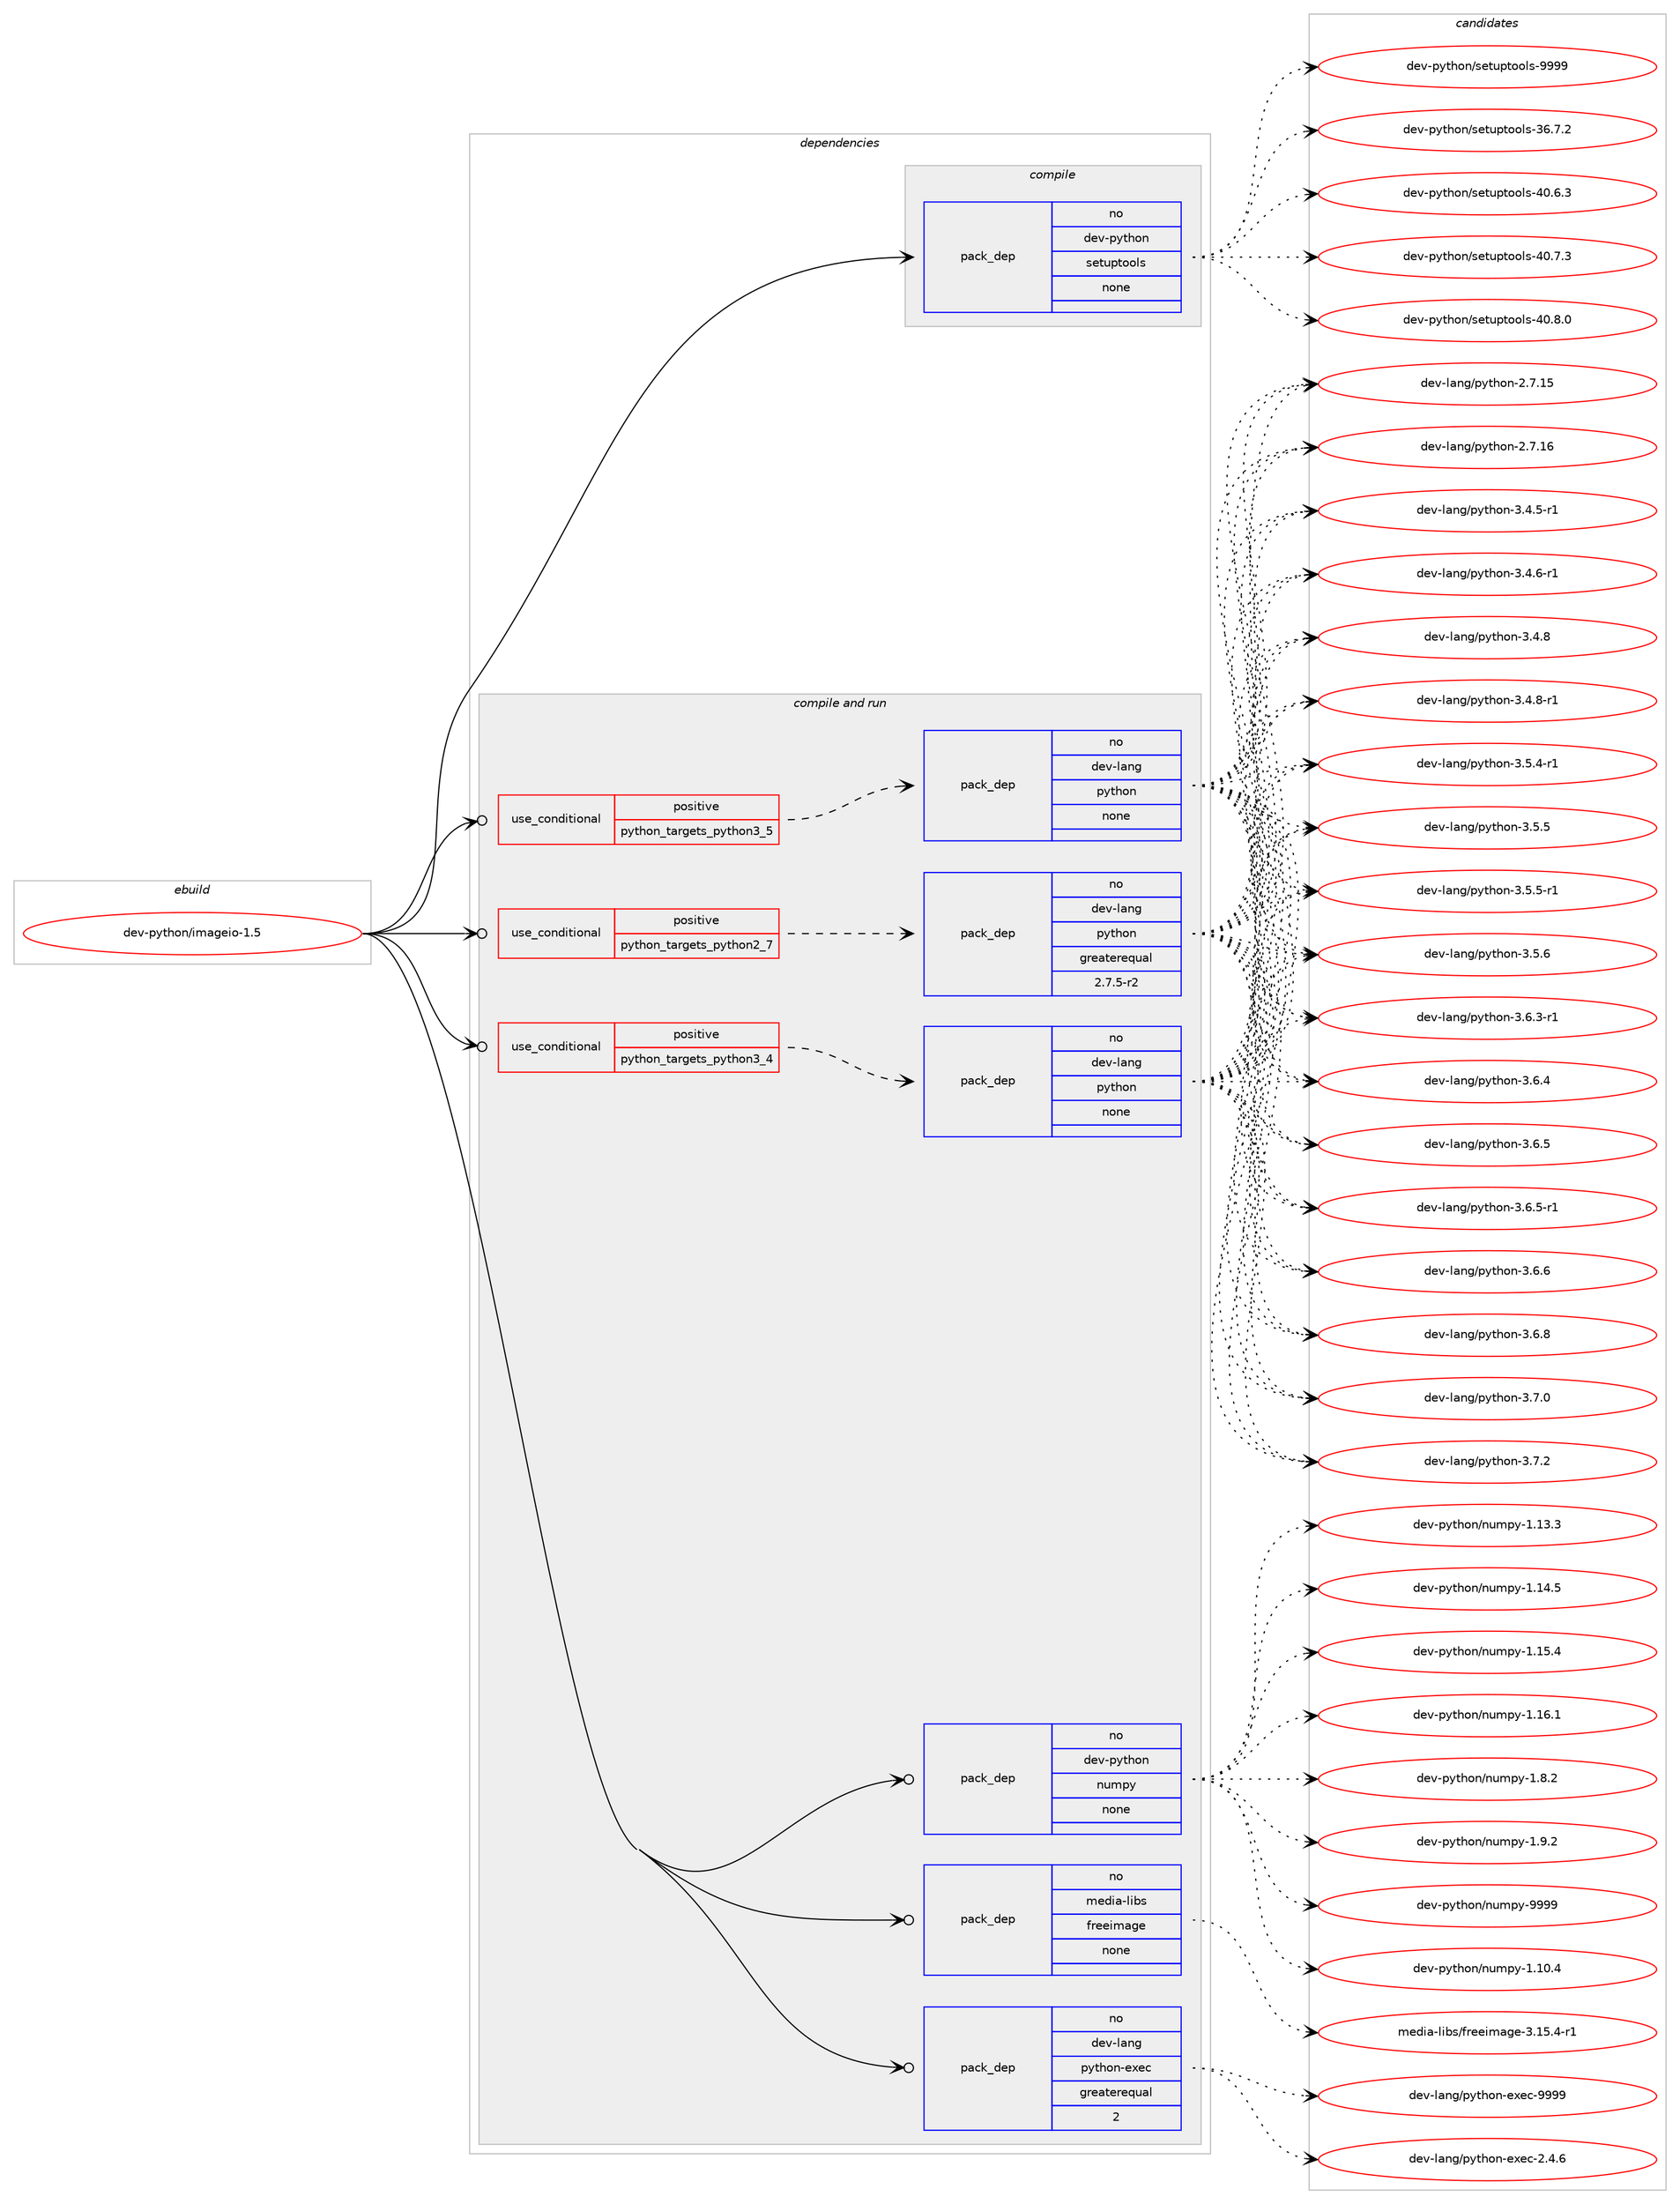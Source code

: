 digraph prolog {

# *************
# Graph options
# *************

newrank=true;
concentrate=true;
compound=true;
graph [rankdir=LR,fontname=Helvetica,fontsize=10,ranksep=1.5];#, ranksep=2.5, nodesep=0.2];
edge  [arrowhead=vee];
node  [fontname=Helvetica,fontsize=10];

# **********
# The ebuild
# **********

subgraph cluster_leftcol {
color=gray;
rank=same;
label=<<i>ebuild</i>>;
id [label="dev-python/imageio-1.5", color=red, width=4, href="../dev-python/imageio-1.5.svg"];
}

# ****************
# The dependencies
# ****************

subgraph cluster_midcol {
color=gray;
label=<<i>dependencies</i>>;
subgraph cluster_compile {
fillcolor="#eeeeee";
style=filled;
label=<<i>compile</i>>;
subgraph pack1014614 {
dependency1413572 [label=<<TABLE BORDER="0" CELLBORDER="1" CELLSPACING="0" CELLPADDING="4" WIDTH="220"><TR><TD ROWSPAN="6" CELLPADDING="30">pack_dep</TD></TR><TR><TD WIDTH="110">no</TD></TR><TR><TD>dev-python</TD></TR><TR><TD>setuptools</TD></TR><TR><TD>none</TD></TR><TR><TD></TD></TR></TABLE>>, shape=none, color=blue];
}
id:e -> dependency1413572:w [weight=20,style="solid",arrowhead="vee"];
}
subgraph cluster_compileandrun {
fillcolor="#eeeeee";
style=filled;
label=<<i>compile and run</i>>;
subgraph cond375689 {
dependency1413573 [label=<<TABLE BORDER="0" CELLBORDER="1" CELLSPACING="0" CELLPADDING="4"><TR><TD ROWSPAN="3" CELLPADDING="10">use_conditional</TD></TR><TR><TD>positive</TD></TR><TR><TD>python_targets_python2_7</TD></TR></TABLE>>, shape=none, color=red];
subgraph pack1014615 {
dependency1413574 [label=<<TABLE BORDER="0" CELLBORDER="1" CELLSPACING="0" CELLPADDING="4" WIDTH="220"><TR><TD ROWSPAN="6" CELLPADDING="30">pack_dep</TD></TR><TR><TD WIDTH="110">no</TD></TR><TR><TD>dev-lang</TD></TR><TR><TD>python</TD></TR><TR><TD>greaterequal</TD></TR><TR><TD>2.7.5-r2</TD></TR></TABLE>>, shape=none, color=blue];
}
dependency1413573:e -> dependency1413574:w [weight=20,style="dashed",arrowhead="vee"];
}
id:e -> dependency1413573:w [weight=20,style="solid",arrowhead="odotvee"];
subgraph cond375690 {
dependency1413575 [label=<<TABLE BORDER="0" CELLBORDER="1" CELLSPACING="0" CELLPADDING="4"><TR><TD ROWSPAN="3" CELLPADDING="10">use_conditional</TD></TR><TR><TD>positive</TD></TR><TR><TD>python_targets_python3_4</TD></TR></TABLE>>, shape=none, color=red];
subgraph pack1014616 {
dependency1413576 [label=<<TABLE BORDER="0" CELLBORDER="1" CELLSPACING="0" CELLPADDING="4" WIDTH="220"><TR><TD ROWSPAN="6" CELLPADDING="30">pack_dep</TD></TR><TR><TD WIDTH="110">no</TD></TR><TR><TD>dev-lang</TD></TR><TR><TD>python</TD></TR><TR><TD>none</TD></TR><TR><TD></TD></TR></TABLE>>, shape=none, color=blue];
}
dependency1413575:e -> dependency1413576:w [weight=20,style="dashed",arrowhead="vee"];
}
id:e -> dependency1413575:w [weight=20,style="solid",arrowhead="odotvee"];
subgraph cond375691 {
dependency1413577 [label=<<TABLE BORDER="0" CELLBORDER="1" CELLSPACING="0" CELLPADDING="4"><TR><TD ROWSPAN="3" CELLPADDING="10">use_conditional</TD></TR><TR><TD>positive</TD></TR><TR><TD>python_targets_python3_5</TD></TR></TABLE>>, shape=none, color=red];
subgraph pack1014617 {
dependency1413578 [label=<<TABLE BORDER="0" CELLBORDER="1" CELLSPACING="0" CELLPADDING="4" WIDTH="220"><TR><TD ROWSPAN="6" CELLPADDING="30">pack_dep</TD></TR><TR><TD WIDTH="110">no</TD></TR><TR><TD>dev-lang</TD></TR><TR><TD>python</TD></TR><TR><TD>none</TD></TR><TR><TD></TD></TR></TABLE>>, shape=none, color=blue];
}
dependency1413577:e -> dependency1413578:w [weight=20,style="dashed",arrowhead="vee"];
}
id:e -> dependency1413577:w [weight=20,style="solid",arrowhead="odotvee"];
subgraph pack1014618 {
dependency1413579 [label=<<TABLE BORDER="0" CELLBORDER="1" CELLSPACING="0" CELLPADDING="4" WIDTH="220"><TR><TD ROWSPAN="6" CELLPADDING="30">pack_dep</TD></TR><TR><TD WIDTH="110">no</TD></TR><TR><TD>dev-lang</TD></TR><TR><TD>python-exec</TD></TR><TR><TD>greaterequal</TD></TR><TR><TD>2</TD></TR></TABLE>>, shape=none, color=blue];
}
id:e -> dependency1413579:w [weight=20,style="solid",arrowhead="odotvee"];
subgraph pack1014619 {
dependency1413580 [label=<<TABLE BORDER="0" CELLBORDER="1" CELLSPACING="0" CELLPADDING="4" WIDTH="220"><TR><TD ROWSPAN="6" CELLPADDING="30">pack_dep</TD></TR><TR><TD WIDTH="110">no</TD></TR><TR><TD>dev-python</TD></TR><TR><TD>numpy</TD></TR><TR><TD>none</TD></TR><TR><TD></TD></TR></TABLE>>, shape=none, color=blue];
}
id:e -> dependency1413580:w [weight=20,style="solid",arrowhead="odotvee"];
subgraph pack1014620 {
dependency1413581 [label=<<TABLE BORDER="0" CELLBORDER="1" CELLSPACING="0" CELLPADDING="4" WIDTH="220"><TR><TD ROWSPAN="6" CELLPADDING="30">pack_dep</TD></TR><TR><TD WIDTH="110">no</TD></TR><TR><TD>media-libs</TD></TR><TR><TD>freeimage</TD></TR><TR><TD>none</TD></TR><TR><TD></TD></TR></TABLE>>, shape=none, color=blue];
}
id:e -> dependency1413581:w [weight=20,style="solid",arrowhead="odotvee"];
}
subgraph cluster_run {
fillcolor="#eeeeee";
style=filled;
label=<<i>run</i>>;
}
}

# **************
# The candidates
# **************

subgraph cluster_choices {
rank=same;
color=gray;
label=<<i>candidates</i>>;

subgraph choice1014614 {
color=black;
nodesep=1;
choice100101118451121211161041111104711510111611711211611111110811545515446554650 [label="dev-python/setuptools-36.7.2", color=red, width=4,href="../dev-python/setuptools-36.7.2.svg"];
choice100101118451121211161041111104711510111611711211611111110811545524846544651 [label="dev-python/setuptools-40.6.3", color=red, width=4,href="../dev-python/setuptools-40.6.3.svg"];
choice100101118451121211161041111104711510111611711211611111110811545524846554651 [label="dev-python/setuptools-40.7.3", color=red, width=4,href="../dev-python/setuptools-40.7.3.svg"];
choice100101118451121211161041111104711510111611711211611111110811545524846564648 [label="dev-python/setuptools-40.8.0", color=red, width=4,href="../dev-python/setuptools-40.8.0.svg"];
choice10010111845112121116104111110471151011161171121161111111081154557575757 [label="dev-python/setuptools-9999", color=red, width=4,href="../dev-python/setuptools-9999.svg"];
dependency1413572:e -> choice100101118451121211161041111104711510111611711211611111110811545515446554650:w [style=dotted,weight="100"];
dependency1413572:e -> choice100101118451121211161041111104711510111611711211611111110811545524846544651:w [style=dotted,weight="100"];
dependency1413572:e -> choice100101118451121211161041111104711510111611711211611111110811545524846554651:w [style=dotted,weight="100"];
dependency1413572:e -> choice100101118451121211161041111104711510111611711211611111110811545524846564648:w [style=dotted,weight="100"];
dependency1413572:e -> choice10010111845112121116104111110471151011161171121161111111081154557575757:w [style=dotted,weight="100"];
}
subgraph choice1014615 {
color=black;
nodesep=1;
choice10010111845108971101034711212111610411111045504655464953 [label="dev-lang/python-2.7.15", color=red, width=4,href="../dev-lang/python-2.7.15.svg"];
choice10010111845108971101034711212111610411111045504655464954 [label="dev-lang/python-2.7.16", color=red, width=4,href="../dev-lang/python-2.7.16.svg"];
choice1001011184510897110103471121211161041111104551465246534511449 [label="dev-lang/python-3.4.5-r1", color=red, width=4,href="../dev-lang/python-3.4.5-r1.svg"];
choice1001011184510897110103471121211161041111104551465246544511449 [label="dev-lang/python-3.4.6-r1", color=red, width=4,href="../dev-lang/python-3.4.6-r1.svg"];
choice100101118451089711010347112121116104111110455146524656 [label="dev-lang/python-3.4.8", color=red, width=4,href="../dev-lang/python-3.4.8.svg"];
choice1001011184510897110103471121211161041111104551465246564511449 [label="dev-lang/python-3.4.8-r1", color=red, width=4,href="../dev-lang/python-3.4.8-r1.svg"];
choice1001011184510897110103471121211161041111104551465346524511449 [label="dev-lang/python-3.5.4-r1", color=red, width=4,href="../dev-lang/python-3.5.4-r1.svg"];
choice100101118451089711010347112121116104111110455146534653 [label="dev-lang/python-3.5.5", color=red, width=4,href="../dev-lang/python-3.5.5.svg"];
choice1001011184510897110103471121211161041111104551465346534511449 [label="dev-lang/python-3.5.5-r1", color=red, width=4,href="../dev-lang/python-3.5.5-r1.svg"];
choice100101118451089711010347112121116104111110455146534654 [label="dev-lang/python-3.5.6", color=red, width=4,href="../dev-lang/python-3.5.6.svg"];
choice1001011184510897110103471121211161041111104551465446514511449 [label="dev-lang/python-3.6.3-r1", color=red, width=4,href="../dev-lang/python-3.6.3-r1.svg"];
choice100101118451089711010347112121116104111110455146544652 [label="dev-lang/python-3.6.4", color=red, width=4,href="../dev-lang/python-3.6.4.svg"];
choice100101118451089711010347112121116104111110455146544653 [label="dev-lang/python-3.6.5", color=red, width=4,href="../dev-lang/python-3.6.5.svg"];
choice1001011184510897110103471121211161041111104551465446534511449 [label="dev-lang/python-3.6.5-r1", color=red, width=4,href="../dev-lang/python-3.6.5-r1.svg"];
choice100101118451089711010347112121116104111110455146544654 [label="dev-lang/python-3.6.6", color=red, width=4,href="../dev-lang/python-3.6.6.svg"];
choice100101118451089711010347112121116104111110455146544656 [label="dev-lang/python-3.6.8", color=red, width=4,href="../dev-lang/python-3.6.8.svg"];
choice100101118451089711010347112121116104111110455146554648 [label="dev-lang/python-3.7.0", color=red, width=4,href="../dev-lang/python-3.7.0.svg"];
choice100101118451089711010347112121116104111110455146554650 [label="dev-lang/python-3.7.2", color=red, width=4,href="../dev-lang/python-3.7.2.svg"];
dependency1413574:e -> choice10010111845108971101034711212111610411111045504655464953:w [style=dotted,weight="100"];
dependency1413574:e -> choice10010111845108971101034711212111610411111045504655464954:w [style=dotted,weight="100"];
dependency1413574:e -> choice1001011184510897110103471121211161041111104551465246534511449:w [style=dotted,weight="100"];
dependency1413574:e -> choice1001011184510897110103471121211161041111104551465246544511449:w [style=dotted,weight="100"];
dependency1413574:e -> choice100101118451089711010347112121116104111110455146524656:w [style=dotted,weight="100"];
dependency1413574:e -> choice1001011184510897110103471121211161041111104551465246564511449:w [style=dotted,weight="100"];
dependency1413574:e -> choice1001011184510897110103471121211161041111104551465346524511449:w [style=dotted,weight="100"];
dependency1413574:e -> choice100101118451089711010347112121116104111110455146534653:w [style=dotted,weight="100"];
dependency1413574:e -> choice1001011184510897110103471121211161041111104551465346534511449:w [style=dotted,weight="100"];
dependency1413574:e -> choice100101118451089711010347112121116104111110455146534654:w [style=dotted,weight="100"];
dependency1413574:e -> choice1001011184510897110103471121211161041111104551465446514511449:w [style=dotted,weight="100"];
dependency1413574:e -> choice100101118451089711010347112121116104111110455146544652:w [style=dotted,weight="100"];
dependency1413574:e -> choice100101118451089711010347112121116104111110455146544653:w [style=dotted,weight="100"];
dependency1413574:e -> choice1001011184510897110103471121211161041111104551465446534511449:w [style=dotted,weight="100"];
dependency1413574:e -> choice100101118451089711010347112121116104111110455146544654:w [style=dotted,weight="100"];
dependency1413574:e -> choice100101118451089711010347112121116104111110455146544656:w [style=dotted,weight="100"];
dependency1413574:e -> choice100101118451089711010347112121116104111110455146554648:w [style=dotted,weight="100"];
dependency1413574:e -> choice100101118451089711010347112121116104111110455146554650:w [style=dotted,weight="100"];
}
subgraph choice1014616 {
color=black;
nodesep=1;
choice10010111845108971101034711212111610411111045504655464953 [label="dev-lang/python-2.7.15", color=red, width=4,href="../dev-lang/python-2.7.15.svg"];
choice10010111845108971101034711212111610411111045504655464954 [label="dev-lang/python-2.7.16", color=red, width=4,href="../dev-lang/python-2.7.16.svg"];
choice1001011184510897110103471121211161041111104551465246534511449 [label="dev-lang/python-3.4.5-r1", color=red, width=4,href="../dev-lang/python-3.4.5-r1.svg"];
choice1001011184510897110103471121211161041111104551465246544511449 [label="dev-lang/python-3.4.6-r1", color=red, width=4,href="../dev-lang/python-3.4.6-r1.svg"];
choice100101118451089711010347112121116104111110455146524656 [label="dev-lang/python-3.4.8", color=red, width=4,href="../dev-lang/python-3.4.8.svg"];
choice1001011184510897110103471121211161041111104551465246564511449 [label="dev-lang/python-3.4.8-r1", color=red, width=4,href="../dev-lang/python-3.4.8-r1.svg"];
choice1001011184510897110103471121211161041111104551465346524511449 [label="dev-lang/python-3.5.4-r1", color=red, width=4,href="../dev-lang/python-3.5.4-r1.svg"];
choice100101118451089711010347112121116104111110455146534653 [label="dev-lang/python-3.5.5", color=red, width=4,href="../dev-lang/python-3.5.5.svg"];
choice1001011184510897110103471121211161041111104551465346534511449 [label="dev-lang/python-3.5.5-r1", color=red, width=4,href="../dev-lang/python-3.5.5-r1.svg"];
choice100101118451089711010347112121116104111110455146534654 [label="dev-lang/python-3.5.6", color=red, width=4,href="../dev-lang/python-3.5.6.svg"];
choice1001011184510897110103471121211161041111104551465446514511449 [label="dev-lang/python-3.6.3-r1", color=red, width=4,href="../dev-lang/python-3.6.3-r1.svg"];
choice100101118451089711010347112121116104111110455146544652 [label="dev-lang/python-3.6.4", color=red, width=4,href="../dev-lang/python-3.6.4.svg"];
choice100101118451089711010347112121116104111110455146544653 [label="dev-lang/python-3.6.5", color=red, width=4,href="../dev-lang/python-3.6.5.svg"];
choice1001011184510897110103471121211161041111104551465446534511449 [label="dev-lang/python-3.6.5-r1", color=red, width=4,href="../dev-lang/python-3.6.5-r1.svg"];
choice100101118451089711010347112121116104111110455146544654 [label="dev-lang/python-3.6.6", color=red, width=4,href="../dev-lang/python-3.6.6.svg"];
choice100101118451089711010347112121116104111110455146544656 [label="dev-lang/python-3.6.8", color=red, width=4,href="../dev-lang/python-3.6.8.svg"];
choice100101118451089711010347112121116104111110455146554648 [label="dev-lang/python-3.7.0", color=red, width=4,href="../dev-lang/python-3.7.0.svg"];
choice100101118451089711010347112121116104111110455146554650 [label="dev-lang/python-3.7.2", color=red, width=4,href="../dev-lang/python-3.7.2.svg"];
dependency1413576:e -> choice10010111845108971101034711212111610411111045504655464953:w [style=dotted,weight="100"];
dependency1413576:e -> choice10010111845108971101034711212111610411111045504655464954:w [style=dotted,weight="100"];
dependency1413576:e -> choice1001011184510897110103471121211161041111104551465246534511449:w [style=dotted,weight="100"];
dependency1413576:e -> choice1001011184510897110103471121211161041111104551465246544511449:w [style=dotted,weight="100"];
dependency1413576:e -> choice100101118451089711010347112121116104111110455146524656:w [style=dotted,weight="100"];
dependency1413576:e -> choice1001011184510897110103471121211161041111104551465246564511449:w [style=dotted,weight="100"];
dependency1413576:e -> choice1001011184510897110103471121211161041111104551465346524511449:w [style=dotted,weight="100"];
dependency1413576:e -> choice100101118451089711010347112121116104111110455146534653:w [style=dotted,weight="100"];
dependency1413576:e -> choice1001011184510897110103471121211161041111104551465346534511449:w [style=dotted,weight="100"];
dependency1413576:e -> choice100101118451089711010347112121116104111110455146534654:w [style=dotted,weight="100"];
dependency1413576:e -> choice1001011184510897110103471121211161041111104551465446514511449:w [style=dotted,weight="100"];
dependency1413576:e -> choice100101118451089711010347112121116104111110455146544652:w [style=dotted,weight="100"];
dependency1413576:e -> choice100101118451089711010347112121116104111110455146544653:w [style=dotted,weight="100"];
dependency1413576:e -> choice1001011184510897110103471121211161041111104551465446534511449:w [style=dotted,weight="100"];
dependency1413576:e -> choice100101118451089711010347112121116104111110455146544654:w [style=dotted,weight="100"];
dependency1413576:e -> choice100101118451089711010347112121116104111110455146544656:w [style=dotted,weight="100"];
dependency1413576:e -> choice100101118451089711010347112121116104111110455146554648:w [style=dotted,weight="100"];
dependency1413576:e -> choice100101118451089711010347112121116104111110455146554650:w [style=dotted,weight="100"];
}
subgraph choice1014617 {
color=black;
nodesep=1;
choice10010111845108971101034711212111610411111045504655464953 [label="dev-lang/python-2.7.15", color=red, width=4,href="../dev-lang/python-2.7.15.svg"];
choice10010111845108971101034711212111610411111045504655464954 [label="dev-lang/python-2.7.16", color=red, width=4,href="../dev-lang/python-2.7.16.svg"];
choice1001011184510897110103471121211161041111104551465246534511449 [label="dev-lang/python-3.4.5-r1", color=red, width=4,href="../dev-lang/python-3.4.5-r1.svg"];
choice1001011184510897110103471121211161041111104551465246544511449 [label="dev-lang/python-3.4.6-r1", color=red, width=4,href="../dev-lang/python-3.4.6-r1.svg"];
choice100101118451089711010347112121116104111110455146524656 [label="dev-lang/python-3.4.8", color=red, width=4,href="../dev-lang/python-3.4.8.svg"];
choice1001011184510897110103471121211161041111104551465246564511449 [label="dev-lang/python-3.4.8-r1", color=red, width=4,href="../dev-lang/python-3.4.8-r1.svg"];
choice1001011184510897110103471121211161041111104551465346524511449 [label="dev-lang/python-3.5.4-r1", color=red, width=4,href="../dev-lang/python-3.5.4-r1.svg"];
choice100101118451089711010347112121116104111110455146534653 [label="dev-lang/python-3.5.5", color=red, width=4,href="../dev-lang/python-3.5.5.svg"];
choice1001011184510897110103471121211161041111104551465346534511449 [label="dev-lang/python-3.5.5-r1", color=red, width=4,href="../dev-lang/python-3.5.5-r1.svg"];
choice100101118451089711010347112121116104111110455146534654 [label="dev-lang/python-3.5.6", color=red, width=4,href="../dev-lang/python-3.5.6.svg"];
choice1001011184510897110103471121211161041111104551465446514511449 [label="dev-lang/python-3.6.3-r1", color=red, width=4,href="../dev-lang/python-3.6.3-r1.svg"];
choice100101118451089711010347112121116104111110455146544652 [label="dev-lang/python-3.6.4", color=red, width=4,href="../dev-lang/python-3.6.4.svg"];
choice100101118451089711010347112121116104111110455146544653 [label="dev-lang/python-3.6.5", color=red, width=4,href="../dev-lang/python-3.6.5.svg"];
choice1001011184510897110103471121211161041111104551465446534511449 [label="dev-lang/python-3.6.5-r1", color=red, width=4,href="../dev-lang/python-3.6.5-r1.svg"];
choice100101118451089711010347112121116104111110455146544654 [label="dev-lang/python-3.6.6", color=red, width=4,href="../dev-lang/python-3.6.6.svg"];
choice100101118451089711010347112121116104111110455146544656 [label="dev-lang/python-3.6.8", color=red, width=4,href="../dev-lang/python-3.6.8.svg"];
choice100101118451089711010347112121116104111110455146554648 [label="dev-lang/python-3.7.0", color=red, width=4,href="../dev-lang/python-3.7.0.svg"];
choice100101118451089711010347112121116104111110455146554650 [label="dev-lang/python-3.7.2", color=red, width=4,href="../dev-lang/python-3.7.2.svg"];
dependency1413578:e -> choice10010111845108971101034711212111610411111045504655464953:w [style=dotted,weight="100"];
dependency1413578:e -> choice10010111845108971101034711212111610411111045504655464954:w [style=dotted,weight="100"];
dependency1413578:e -> choice1001011184510897110103471121211161041111104551465246534511449:w [style=dotted,weight="100"];
dependency1413578:e -> choice1001011184510897110103471121211161041111104551465246544511449:w [style=dotted,weight="100"];
dependency1413578:e -> choice100101118451089711010347112121116104111110455146524656:w [style=dotted,weight="100"];
dependency1413578:e -> choice1001011184510897110103471121211161041111104551465246564511449:w [style=dotted,weight="100"];
dependency1413578:e -> choice1001011184510897110103471121211161041111104551465346524511449:w [style=dotted,weight="100"];
dependency1413578:e -> choice100101118451089711010347112121116104111110455146534653:w [style=dotted,weight="100"];
dependency1413578:e -> choice1001011184510897110103471121211161041111104551465346534511449:w [style=dotted,weight="100"];
dependency1413578:e -> choice100101118451089711010347112121116104111110455146534654:w [style=dotted,weight="100"];
dependency1413578:e -> choice1001011184510897110103471121211161041111104551465446514511449:w [style=dotted,weight="100"];
dependency1413578:e -> choice100101118451089711010347112121116104111110455146544652:w [style=dotted,weight="100"];
dependency1413578:e -> choice100101118451089711010347112121116104111110455146544653:w [style=dotted,weight="100"];
dependency1413578:e -> choice1001011184510897110103471121211161041111104551465446534511449:w [style=dotted,weight="100"];
dependency1413578:e -> choice100101118451089711010347112121116104111110455146544654:w [style=dotted,weight="100"];
dependency1413578:e -> choice100101118451089711010347112121116104111110455146544656:w [style=dotted,weight="100"];
dependency1413578:e -> choice100101118451089711010347112121116104111110455146554648:w [style=dotted,weight="100"];
dependency1413578:e -> choice100101118451089711010347112121116104111110455146554650:w [style=dotted,weight="100"];
}
subgraph choice1014618 {
color=black;
nodesep=1;
choice1001011184510897110103471121211161041111104510112010199455046524654 [label="dev-lang/python-exec-2.4.6", color=red, width=4,href="../dev-lang/python-exec-2.4.6.svg"];
choice10010111845108971101034711212111610411111045101120101994557575757 [label="dev-lang/python-exec-9999", color=red, width=4,href="../dev-lang/python-exec-9999.svg"];
dependency1413579:e -> choice1001011184510897110103471121211161041111104510112010199455046524654:w [style=dotted,weight="100"];
dependency1413579:e -> choice10010111845108971101034711212111610411111045101120101994557575757:w [style=dotted,weight="100"];
}
subgraph choice1014619 {
color=black;
nodesep=1;
choice100101118451121211161041111104711011710911212145494649484652 [label="dev-python/numpy-1.10.4", color=red, width=4,href="../dev-python/numpy-1.10.4.svg"];
choice100101118451121211161041111104711011710911212145494649514651 [label="dev-python/numpy-1.13.3", color=red, width=4,href="../dev-python/numpy-1.13.3.svg"];
choice100101118451121211161041111104711011710911212145494649524653 [label="dev-python/numpy-1.14.5", color=red, width=4,href="../dev-python/numpy-1.14.5.svg"];
choice100101118451121211161041111104711011710911212145494649534652 [label="dev-python/numpy-1.15.4", color=red, width=4,href="../dev-python/numpy-1.15.4.svg"];
choice100101118451121211161041111104711011710911212145494649544649 [label="dev-python/numpy-1.16.1", color=red, width=4,href="../dev-python/numpy-1.16.1.svg"];
choice1001011184511212111610411111047110117109112121454946564650 [label="dev-python/numpy-1.8.2", color=red, width=4,href="../dev-python/numpy-1.8.2.svg"];
choice1001011184511212111610411111047110117109112121454946574650 [label="dev-python/numpy-1.9.2", color=red, width=4,href="../dev-python/numpy-1.9.2.svg"];
choice10010111845112121116104111110471101171091121214557575757 [label="dev-python/numpy-9999", color=red, width=4,href="../dev-python/numpy-9999.svg"];
dependency1413580:e -> choice100101118451121211161041111104711011710911212145494649484652:w [style=dotted,weight="100"];
dependency1413580:e -> choice100101118451121211161041111104711011710911212145494649514651:w [style=dotted,weight="100"];
dependency1413580:e -> choice100101118451121211161041111104711011710911212145494649524653:w [style=dotted,weight="100"];
dependency1413580:e -> choice100101118451121211161041111104711011710911212145494649534652:w [style=dotted,weight="100"];
dependency1413580:e -> choice100101118451121211161041111104711011710911212145494649544649:w [style=dotted,weight="100"];
dependency1413580:e -> choice1001011184511212111610411111047110117109112121454946564650:w [style=dotted,weight="100"];
dependency1413580:e -> choice1001011184511212111610411111047110117109112121454946574650:w [style=dotted,weight="100"];
dependency1413580:e -> choice10010111845112121116104111110471101171091121214557575757:w [style=dotted,weight="100"];
}
subgraph choice1014620 {
color=black;
nodesep=1;
choice1091011001059745108105981154710211410110110510997103101455146495346524511449 [label="media-libs/freeimage-3.15.4-r1", color=red, width=4,href="../media-libs/freeimage-3.15.4-r1.svg"];
dependency1413581:e -> choice1091011001059745108105981154710211410110110510997103101455146495346524511449:w [style=dotted,weight="100"];
}
}

}
